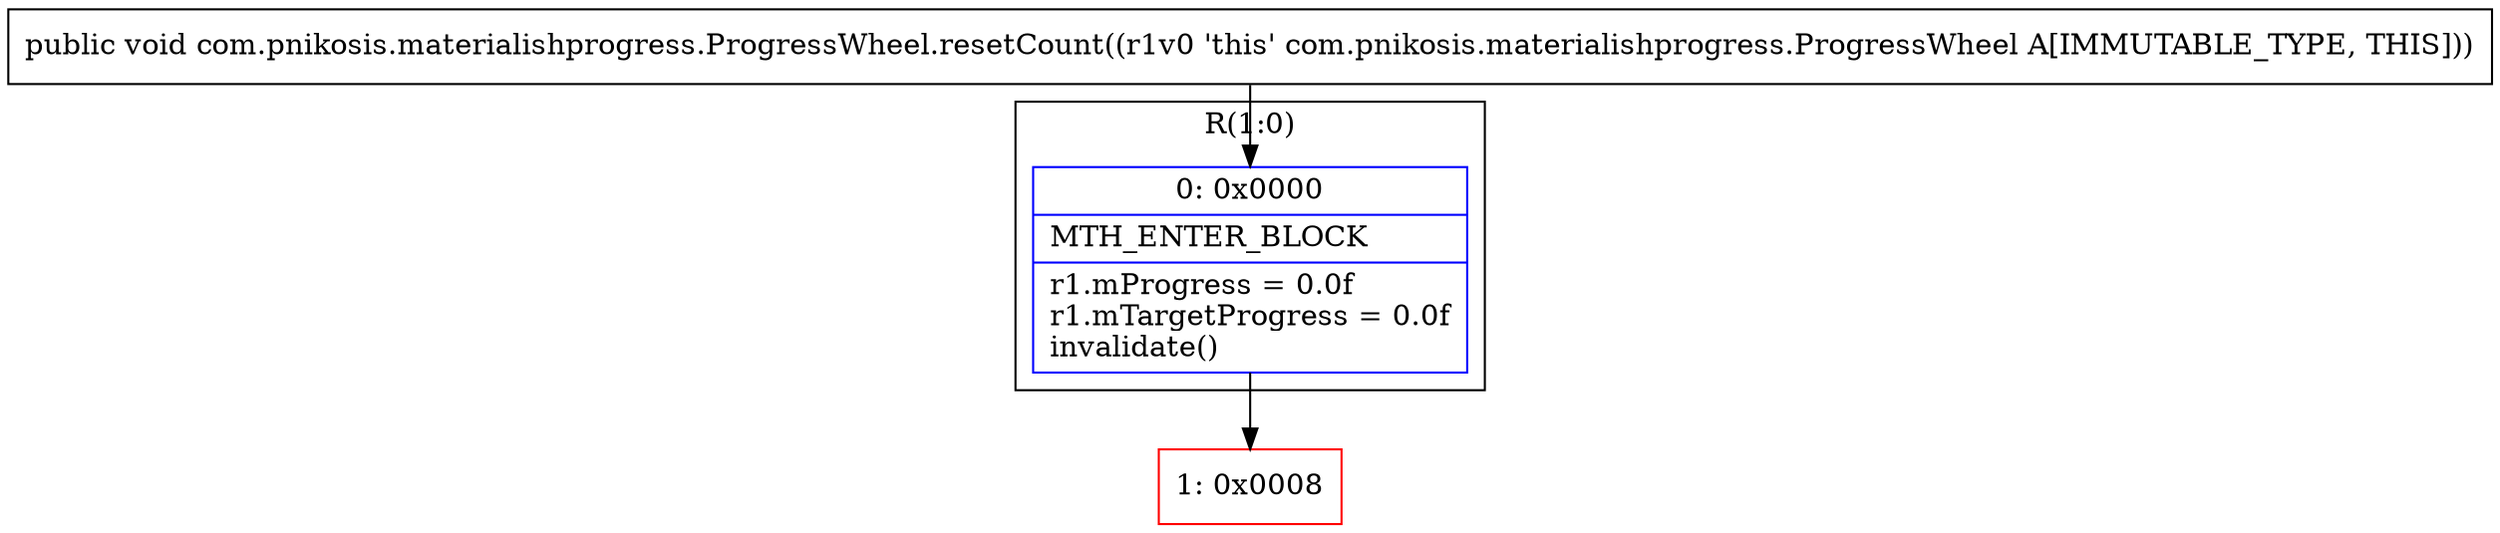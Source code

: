 digraph "CFG forcom.pnikosis.materialishprogress.ProgressWheel.resetCount()V" {
subgraph cluster_Region_316678512 {
label = "R(1:0)";
node [shape=record,color=blue];
Node_0 [shape=record,label="{0\:\ 0x0000|MTH_ENTER_BLOCK\l|r1.mProgress = 0.0f\lr1.mTargetProgress = 0.0f\linvalidate()\l}"];
}
Node_1 [shape=record,color=red,label="{1\:\ 0x0008}"];
MethodNode[shape=record,label="{public void com.pnikosis.materialishprogress.ProgressWheel.resetCount((r1v0 'this' com.pnikosis.materialishprogress.ProgressWheel A[IMMUTABLE_TYPE, THIS])) }"];
MethodNode -> Node_0;
Node_0 -> Node_1;
}

